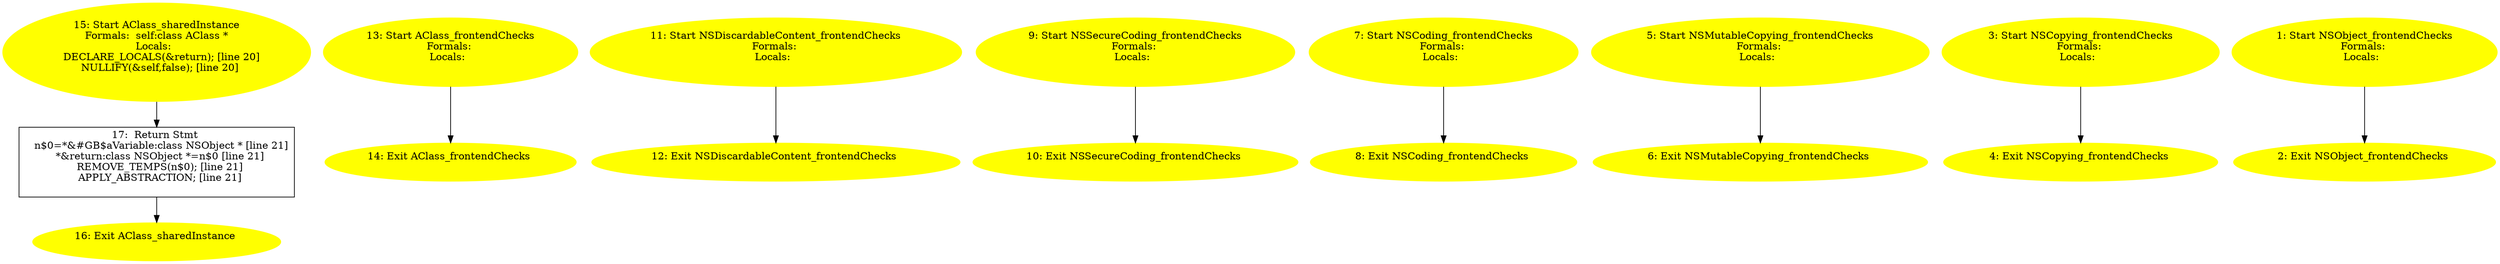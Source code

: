 digraph iCFG {
17 [label="17:  Return Stmt \n   n$0=*&#GB$aVariable:class NSObject * [line 21]\n  *&return:class NSObject *=n$0 [line 21]\n  REMOVE_TEMPS(n$0); [line 21]\n  APPLY_ABSTRACTION; [line 21]\n " shape="box"]
	

	 17 -> 16 ;
16 [label="16: Exit AClass_sharedInstance \n  " color=yellow style=filled]
	

15 [label="15: Start AClass_sharedInstance\nFormals:  self:class AClass *\nLocals:  \n   DECLARE_LOCALS(&return); [line 20]\n  NULLIFY(&self,false); [line 20]\n " color=yellow style=filled]
	

	 15 -> 17 ;
14 [label="14: Exit AClass_frontendChecks \n  " color=yellow style=filled]
	

13 [label="13: Start AClass_frontendChecks\nFormals: \nLocals:  \n  " color=yellow style=filled]
	

	 13 -> 14 ;
12 [label="12: Exit NSDiscardableContent_frontendChecks \n  " color=yellow style=filled]
	

11 [label="11: Start NSDiscardableContent_frontendChecks\nFormals: \nLocals:  \n  " color=yellow style=filled]
	

	 11 -> 12 ;
10 [label="10: Exit NSSecureCoding_frontendChecks \n  " color=yellow style=filled]
	

9 [label="9: Start NSSecureCoding_frontendChecks\nFormals: \nLocals:  \n  " color=yellow style=filled]
	

	 9 -> 10 ;
8 [label="8: Exit NSCoding_frontendChecks \n  " color=yellow style=filled]
	

7 [label="7: Start NSCoding_frontendChecks\nFormals: \nLocals:  \n  " color=yellow style=filled]
	

	 7 -> 8 ;
6 [label="6: Exit NSMutableCopying_frontendChecks \n  " color=yellow style=filled]
	

5 [label="5: Start NSMutableCopying_frontendChecks\nFormals: \nLocals:  \n  " color=yellow style=filled]
	

	 5 -> 6 ;
4 [label="4: Exit NSCopying_frontendChecks \n  " color=yellow style=filled]
	

3 [label="3: Start NSCopying_frontendChecks\nFormals: \nLocals:  \n  " color=yellow style=filled]
	

	 3 -> 4 ;
2 [label="2: Exit NSObject_frontendChecks \n  " color=yellow style=filled]
	

1 [label="1: Start NSObject_frontendChecks\nFormals: \nLocals:  \n  " color=yellow style=filled]
	

	 1 -> 2 ;
}
